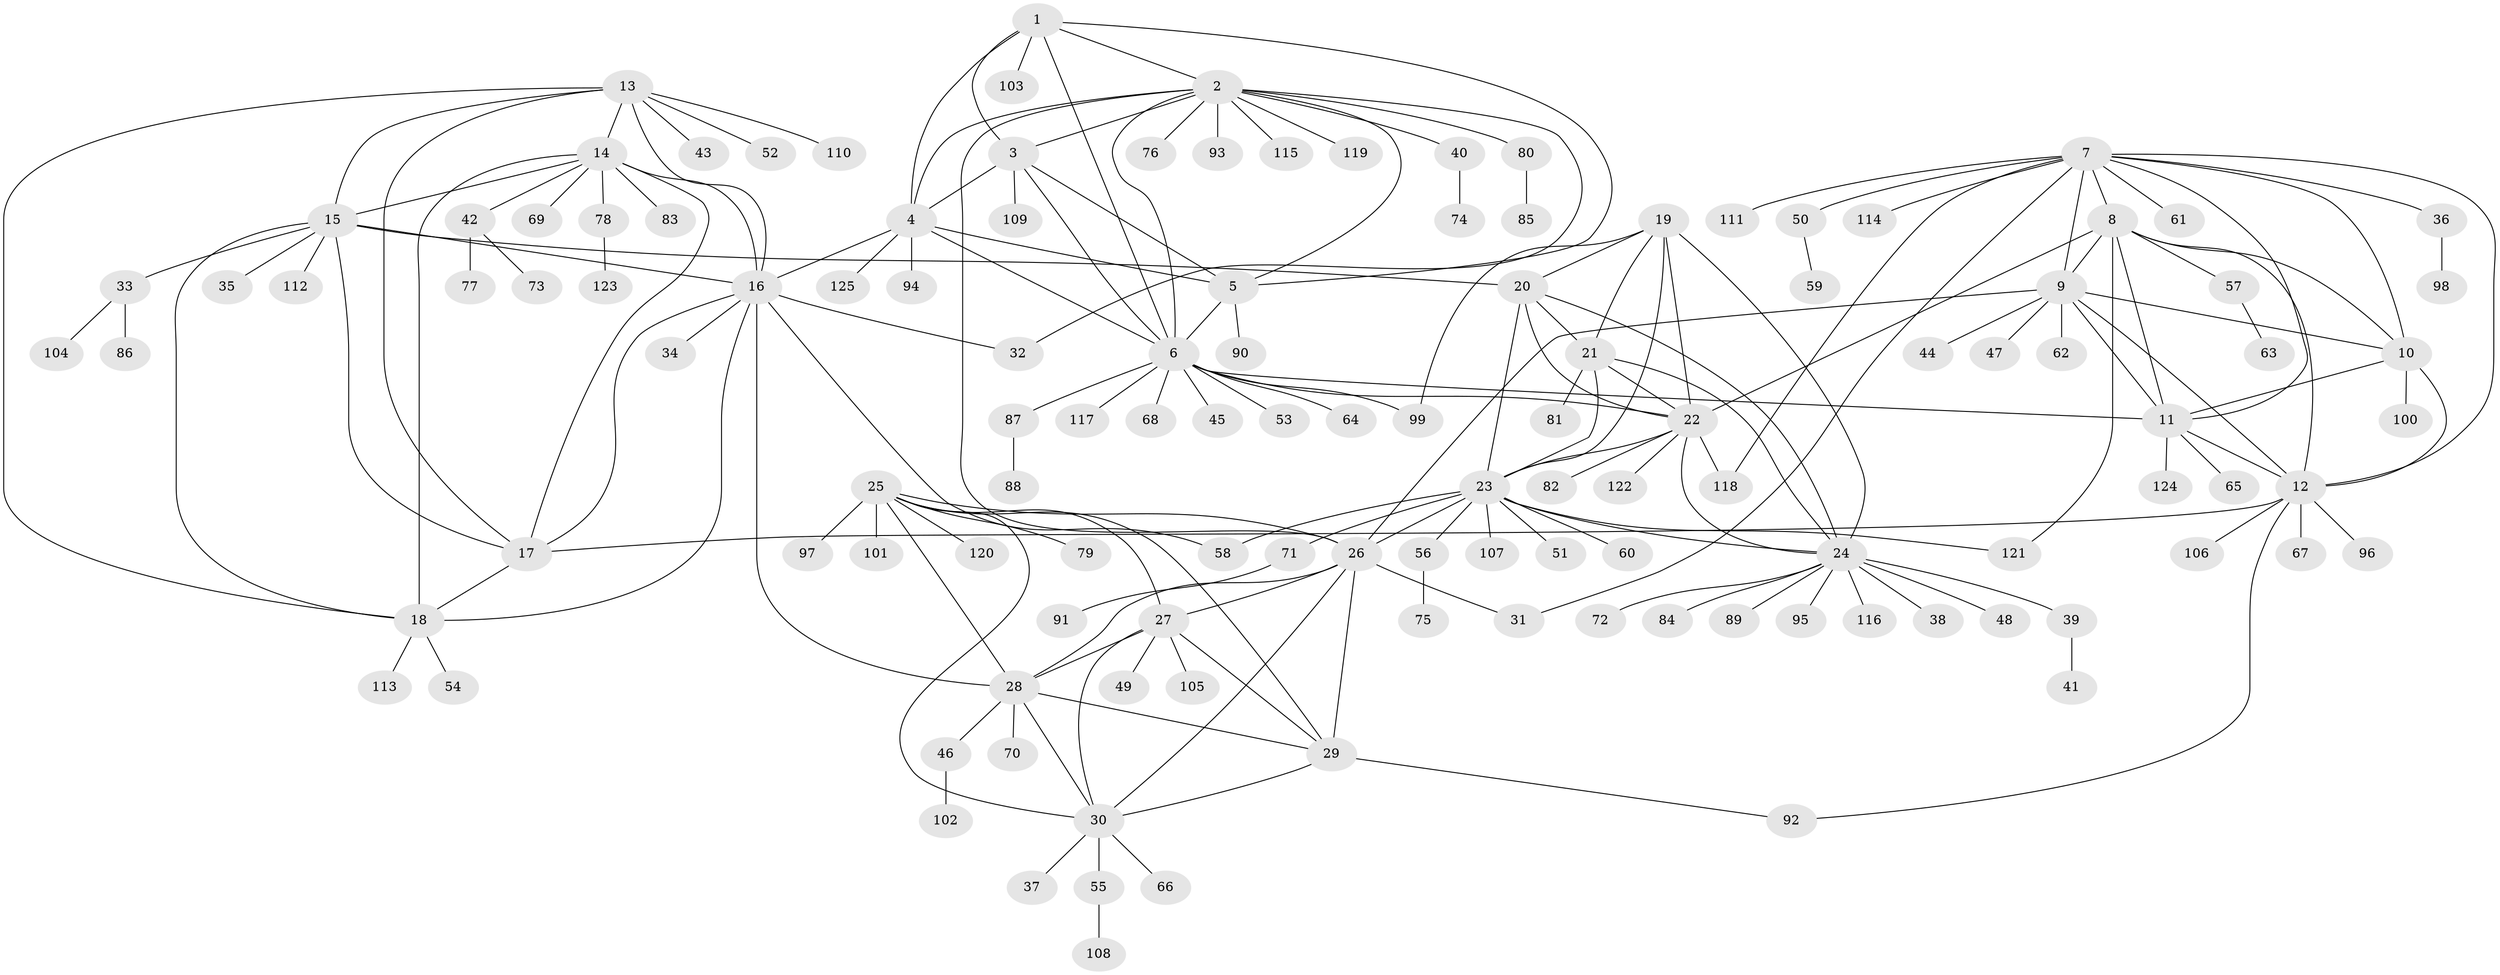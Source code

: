 // Generated by graph-tools (version 1.1) at 2025/54/03/09/25 04:54:14]
// undirected, 125 vertices, 187 edges
graph export_dot {
graph [start="1"]
  node [color=gray90,style=filled];
  1;
  2;
  3;
  4;
  5;
  6;
  7;
  8;
  9;
  10;
  11;
  12;
  13;
  14;
  15;
  16;
  17;
  18;
  19;
  20;
  21;
  22;
  23;
  24;
  25;
  26;
  27;
  28;
  29;
  30;
  31;
  32;
  33;
  34;
  35;
  36;
  37;
  38;
  39;
  40;
  41;
  42;
  43;
  44;
  45;
  46;
  47;
  48;
  49;
  50;
  51;
  52;
  53;
  54;
  55;
  56;
  57;
  58;
  59;
  60;
  61;
  62;
  63;
  64;
  65;
  66;
  67;
  68;
  69;
  70;
  71;
  72;
  73;
  74;
  75;
  76;
  77;
  78;
  79;
  80;
  81;
  82;
  83;
  84;
  85;
  86;
  87;
  88;
  89;
  90;
  91;
  92;
  93;
  94;
  95;
  96;
  97;
  98;
  99;
  100;
  101;
  102;
  103;
  104;
  105;
  106;
  107;
  108;
  109;
  110;
  111;
  112;
  113;
  114;
  115;
  116;
  117;
  118;
  119;
  120;
  121;
  122;
  123;
  124;
  125;
  1 -- 2;
  1 -- 3;
  1 -- 4;
  1 -- 5;
  1 -- 6;
  1 -- 103;
  2 -- 3;
  2 -- 4;
  2 -- 5;
  2 -- 6;
  2 -- 26;
  2 -- 32;
  2 -- 40;
  2 -- 76;
  2 -- 80;
  2 -- 93;
  2 -- 115;
  2 -- 119;
  3 -- 4;
  3 -- 5;
  3 -- 6;
  3 -- 109;
  4 -- 5;
  4 -- 6;
  4 -- 16;
  4 -- 94;
  4 -- 125;
  5 -- 6;
  5 -- 90;
  6 -- 11;
  6 -- 22;
  6 -- 45;
  6 -- 53;
  6 -- 64;
  6 -- 68;
  6 -- 87;
  6 -- 99;
  6 -- 117;
  7 -- 8;
  7 -- 9;
  7 -- 10;
  7 -- 11;
  7 -- 12;
  7 -- 31;
  7 -- 36;
  7 -- 50;
  7 -- 61;
  7 -- 111;
  7 -- 114;
  7 -- 118;
  8 -- 9;
  8 -- 10;
  8 -- 11;
  8 -- 12;
  8 -- 22;
  8 -- 57;
  8 -- 121;
  9 -- 10;
  9 -- 11;
  9 -- 12;
  9 -- 26;
  9 -- 44;
  9 -- 47;
  9 -- 62;
  10 -- 11;
  10 -- 12;
  10 -- 100;
  11 -- 12;
  11 -- 65;
  11 -- 124;
  12 -- 17;
  12 -- 67;
  12 -- 92;
  12 -- 96;
  12 -- 106;
  13 -- 14;
  13 -- 15;
  13 -- 16;
  13 -- 17;
  13 -- 18;
  13 -- 43;
  13 -- 52;
  13 -- 110;
  14 -- 15;
  14 -- 16;
  14 -- 17;
  14 -- 18;
  14 -- 42;
  14 -- 69;
  14 -- 78;
  14 -- 83;
  15 -- 16;
  15 -- 17;
  15 -- 18;
  15 -- 20;
  15 -- 33;
  15 -- 35;
  15 -- 112;
  16 -- 17;
  16 -- 18;
  16 -- 28;
  16 -- 32;
  16 -- 34;
  16 -- 58;
  17 -- 18;
  18 -- 54;
  18 -- 113;
  19 -- 20;
  19 -- 21;
  19 -- 22;
  19 -- 23;
  19 -- 24;
  19 -- 99;
  20 -- 21;
  20 -- 22;
  20 -- 23;
  20 -- 24;
  21 -- 22;
  21 -- 23;
  21 -- 24;
  21 -- 81;
  22 -- 23;
  22 -- 24;
  22 -- 82;
  22 -- 118;
  22 -- 122;
  23 -- 24;
  23 -- 26;
  23 -- 51;
  23 -- 56;
  23 -- 58;
  23 -- 60;
  23 -- 71;
  23 -- 107;
  23 -- 121;
  24 -- 38;
  24 -- 39;
  24 -- 48;
  24 -- 72;
  24 -- 84;
  24 -- 89;
  24 -- 95;
  24 -- 116;
  25 -- 26;
  25 -- 27;
  25 -- 28;
  25 -- 29;
  25 -- 30;
  25 -- 79;
  25 -- 97;
  25 -- 101;
  25 -- 120;
  26 -- 27;
  26 -- 28;
  26 -- 29;
  26 -- 30;
  26 -- 31;
  27 -- 28;
  27 -- 29;
  27 -- 30;
  27 -- 49;
  27 -- 105;
  28 -- 29;
  28 -- 30;
  28 -- 46;
  28 -- 70;
  29 -- 30;
  29 -- 92;
  30 -- 37;
  30 -- 55;
  30 -- 66;
  33 -- 86;
  33 -- 104;
  36 -- 98;
  39 -- 41;
  40 -- 74;
  42 -- 73;
  42 -- 77;
  46 -- 102;
  50 -- 59;
  55 -- 108;
  56 -- 75;
  57 -- 63;
  71 -- 91;
  78 -- 123;
  80 -- 85;
  87 -- 88;
}
